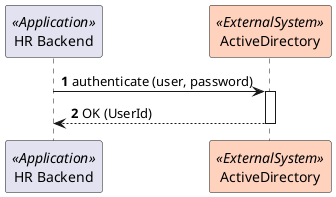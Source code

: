 @startuml
'Generated by Modeler - do not change.
autonumber

participant "HR Backend" as hr_backend <<Application>> 

participant "ActiveDirectory" as activedirectory <<ExternalSystem>> #FFD2BE

hr_backend -> activedirectory : authenticate (user, password)
activate activedirectory

activedirectory --> hr_backend : OK (UserId)
deactivate activedirectory


@enduml

